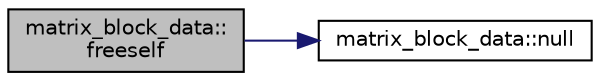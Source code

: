 digraph "matrix_block_data::freeself"
{
  edge [fontname="Helvetica",fontsize="10",labelfontname="Helvetica",labelfontsize="10"];
  node [fontname="Helvetica",fontsize="10",shape=record];
  rankdir="LR";
  Node9 [label="matrix_block_data::\lfreeself",height=0.2,width=0.4,color="black", fillcolor="grey75", style="filled", fontcolor="black"];
  Node9 -> Node10 [color="midnightblue",fontsize="10",style="solid",fontname="Helvetica"];
  Node10 [label="matrix_block_data::null",height=0.2,width=0.4,color="black", fillcolor="white", style="filled",URL="$d1/de0/classmatrix__block__data.html#a97bb7f0f500960d73c595fd697f64fad"];
}
